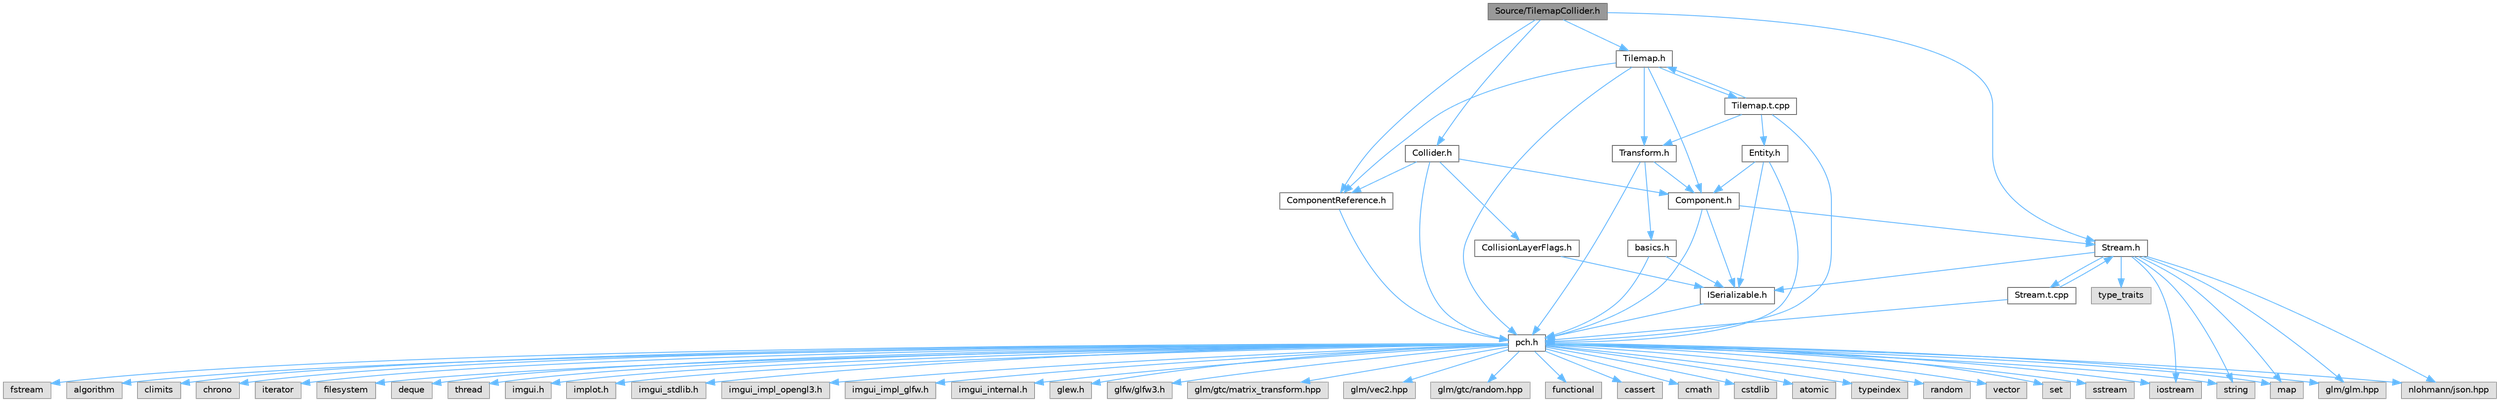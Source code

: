 digraph "Source/TilemapCollider.h"
{
 // LATEX_PDF_SIZE
  bgcolor="transparent";
  edge [fontname=Helvetica,fontsize=10,labelfontname=Helvetica,labelfontsize=10];
  node [fontname=Helvetica,fontsize=10,shape=box,height=0.2,width=0.4];
  Node1 [id="Node000001",label="Source/TilemapCollider.h",height=0.2,width=0.4,color="gray40", fillcolor="grey60", style="filled", fontcolor="black",tooltip="tilemap collider"];
  Node1 -> Node2 [id="edge1_Node000001_Node000002",color="steelblue1",style="solid",tooltip=" "];
  Node2 [id="Node000002",label="Collider.h",height=0.2,width=0.4,color="grey40", fillcolor="white", style="filled",URL="$de/d94/Collider_8h.html",tooltip="Base component for detecting collisions."];
  Node2 -> Node3 [id="edge2_Node000002_Node000003",color="steelblue1",style="solid",tooltip=" "];
  Node3 [id="Node000003",label="pch.h",height=0.2,width=0.4,color="grey40", fillcolor="white", style="filled",URL="$de/d3a/pch_8h.html",tooltip="This is a precompiled header file."];
  Node3 -> Node4 [id="edge3_Node000003_Node000004",color="steelblue1",style="solid",tooltip=" "];
  Node4 [id="Node000004",label="functional",height=0.2,width=0.4,color="grey60", fillcolor="#E0E0E0", style="filled",tooltip=" "];
  Node3 -> Node5 [id="edge4_Node000003_Node000005",color="steelblue1",style="solid",tooltip=" "];
  Node5 [id="Node000005",label="iostream",height=0.2,width=0.4,color="grey60", fillcolor="#E0E0E0", style="filled",tooltip=" "];
  Node3 -> Node6 [id="edge5_Node000003_Node000006",color="steelblue1",style="solid",tooltip=" "];
  Node6 [id="Node000006",label="cassert",height=0.2,width=0.4,color="grey60", fillcolor="#E0E0E0", style="filled",tooltip=" "];
  Node3 -> Node7 [id="edge6_Node000003_Node000007",color="steelblue1",style="solid",tooltip=" "];
  Node7 [id="Node000007",label="cmath",height=0.2,width=0.4,color="grey60", fillcolor="#E0E0E0", style="filled",tooltip=" "];
  Node3 -> Node8 [id="edge7_Node000003_Node000008",color="steelblue1",style="solid",tooltip=" "];
  Node8 [id="Node000008",label="cstdlib",height=0.2,width=0.4,color="grey60", fillcolor="#E0E0E0", style="filled",tooltip=" "];
  Node3 -> Node9 [id="edge8_Node000003_Node000009",color="steelblue1",style="solid",tooltip=" "];
  Node9 [id="Node000009",label="atomic",height=0.2,width=0.4,color="grey60", fillcolor="#E0E0E0", style="filled",tooltip=" "];
  Node3 -> Node10 [id="edge9_Node000003_Node000010",color="steelblue1",style="solid",tooltip=" "];
  Node10 [id="Node000010",label="typeindex",height=0.2,width=0.4,color="grey60", fillcolor="#E0E0E0", style="filled",tooltip=" "];
  Node3 -> Node11 [id="edge10_Node000003_Node000011",color="steelblue1",style="solid",tooltip=" "];
  Node11 [id="Node000011",label="random",height=0.2,width=0.4,color="grey60", fillcolor="#E0E0E0", style="filled",tooltip=" "];
  Node3 -> Node12 [id="edge11_Node000003_Node000012",color="steelblue1",style="solid",tooltip=" "];
  Node12 [id="Node000012",label="vector",height=0.2,width=0.4,color="grey60", fillcolor="#E0E0E0", style="filled",tooltip=" "];
  Node3 -> Node13 [id="edge12_Node000003_Node000013",color="steelblue1",style="solid",tooltip=" "];
  Node13 [id="Node000013",label="string",height=0.2,width=0.4,color="grey60", fillcolor="#E0E0E0", style="filled",tooltip=" "];
  Node3 -> Node14 [id="edge13_Node000003_Node000014",color="steelblue1",style="solid",tooltip=" "];
  Node14 [id="Node000014",label="map",height=0.2,width=0.4,color="grey60", fillcolor="#E0E0E0", style="filled",tooltip=" "];
  Node3 -> Node15 [id="edge14_Node000003_Node000015",color="steelblue1",style="solid",tooltip=" "];
  Node15 [id="Node000015",label="set",height=0.2,width=0.4,color="grey60", fillcolor="#E0E0E0", style="filled",tooltip=" "];
  Node3 -> Node16 [id="edge15_Node000003_Node000016",color="steelblue1",style="solid",tooltip=" "];
  Node16 [id="Node000016",label="sstream",height=0.2,width=0.4,color="grey60", fillcolor="#E0E0E0", style="filled",tooltip=" "];
  Node3 -> Node17 [id="edge16_Node000003_Node000017",color="steelblue1",style="solid",tooltip=" "];
  Node17 [id="Node000017",label="fstream",height=0.2,width=0.4,color="grey60", fillcolor="#E0E0E0", style="filled",tooltip=" "];
  Node3 -> Node18 [id="edge17_Node000003_Node000018",color="steelblue1",style="solid",tooltip=" "];
  Node18 [id="Node000018",label="algorithm",height=0.2,width=0.4,color="grey60", fillcolor="#E0E0E0", style="filled",tooltip=" "];
  Node3 -> Node19 [id="edge18_Node000003_Node000019",color="steelblue1",style="solid",tooltip=" "];
  Node19 [id="Node000019",label="climits",height=0.2,width=0.4,color="grey60", fillcolor="#E0E0E0", style="filled",tooltip=" "];
  Node3 -> Node20 [id="edge19_Node000003_Node000020",color="steelblue1",style="solid",tooltip=" "];
  Node20 [id="Node000020",label="chrono",height=0.2,width=0.4,color="grey60", fillcolor="#E0E0E0", style="filled",tooltip=" "];
  Node3 -> Node21 [id="edge20_Node000003_Node000021",color="steelblue1",style="solid",tooltip=" "];
  Node21 [id="Node000021",label="iterator",height=0.2,width=0.4,color="grey60", fillcolor="#E0E0E0", style="filled",tooltip=" "];
  Node3 -> Node22 [id="edge21_Node000003_Node000022",color="steelblue1",style="solid",tooltip=" "];
  Node22 [id="Node000022",label="filesystem",height=0.2,width=0.4,color="grey60", fillcolor="#E0E0E0", style="filled",tooltip=" "];
  Node3 -> Node23 [id="edge22_Node000003_Node000023",color="steelblue1",style="solid",tooltip=" "];
  Node23 [id="Node000023",label="deque",height=0.2,width=0.4,color="grey60", fillcolor="#E0E0E0", style="filled",tooltip=" "];
  Node3 -> Node24 [id="edge23_Node000003_Node000024",color="steelblue1",style="solid",tooltip=" "];
  Node24 [id="Node000024",label="thread",height=0.2,width=0.4,color="grey60", fillcolor="#E0E0E0", style="filled",tooltip=" "];
  Node3 -> Node25 [id="edge24_Node000003_Node000025",color="steelblue1",style="solid",tooltip=" "];
  Node25 [id="Node000025",label="imgui.h",height=0.2,width=0.4,color="grey60", fillcolor="#E0E0E0", style="filled",tooltip=" "];
  Node3 -> Node26 [id="edge25_Node000003_Node000026",color="steelblue1",style="solid",tooltip=" "];
  Node26 [id="Node000026",label="implot.h",height=0.2,width=0.4,color="grey60", fillcolor="#E0E0E0", style="filled",tooltip=" "];
  Node3 -> Node27 [id="edge26_Node000003_Node000027",color="steelblue1",style="solid",tooltip=" "];
  Node27 [id="Node000027",label="imgui_stdlib.h",height=0.2,width=0.4,color="grey60", fillcolor="#E0E0E0", style="filled",tooltip=" "];
  Node3 -> Node28 [id="edge27_Node000003_Node000028",color="steelblue1",style="solid",tooltip=" "];
  Node28 [id="Node000028",label="imgui_impl_opengl3.h",height=0.2,width=0.4,color="grey60", fillcolor="#E0E0E0", style="filled",tooltip=" "];
  Node3 -> Node29 [id="edge28_Node000003_Node000029",color="steelblue1",style="solid",tooltip=" "];
  Node29 [id="Node000029",label="imgui_impl_glfw.h",height=0.2,width=0.4,color="grey60", fillcolor="#E0E0E0", style="filled",tooltip=" "];
  Node3 -> Node30 [id="edge29_Node000003_Node000030",color="steelblue1",style="solid",tooltip=" "];
  Node30 [id="Node000030",label="imgui_internal.h",height=0.2,width=0.4,color="grey60", fillcolor="#E0E0E0", style="filled",tooltip=" "];
  Node3 -> Node31 [id="edge30_Node000003_Node000031",color="steelblue1",style="solid",tooltip=" "];
  Node31 [id="Node000031",label="glew.h",height=0.2,width=0.4,color="grey60", fillcolor="#E0E0E0", style="filled",tooltip=" "];
  Node3 -> Node32 [id="edge31_Node000003_Node000032",color="steelblue1",style="solid",tooltip=" "];
  Node32 [id="Node000032",label="glfw/glfw3.h",height=0.2,width=0.4,color="grey60", fillcolor="#E0E0E0", style="filled",tooltip=" "];
  Node3 -> Node33 [id="edge32_Node000003_Node000033",color="steelblue1",style="solid",tooltip=" "];
  Node33 [id="Node000033",label="glm/glm.hpp",height=0.2,width=0.4,color="grey60", fillcolor="#E0E0E0", style="filled",tooltip=" "];
  Node3 -> Node34 [id="edge33_Node000003_Node000034",color="steelblue1",style="solid",tooltip=" "];
  Node34 [id="Node000034",label="glm/gtc/matrix_transform.hpp",height=0.2,width=0.4,color="grey60", fillcolor="#E0E0E0", style="filled",tooltip=" "];
  Node3 -> Node35 [id="edge34_Node000003_Node000035",color="steelblue1",style="solid",tooltip=" "];
  Node35 [id="Node000035",label="glm/vec2.hpp",height=0.2,width=0.4,color="grey60", fillcolor="#E0E0E0", style="filled",tooltip=" "];
  Node3 -> Node36 [id="edge35_Node000003_Node000036",color="steelblue1",style="solid",tooltip=" "];
  Node36 [id="Node000036",label="glm/gtc/random.hpp",height=0.2,width=0.4,color="grey60", fillcolor="#E0E0E0", style="filled",tooltip=" "];
  Node3 -> Node37 [id="edge36_Node000003_Node000037",color="steelblue1",style="solid",tooltip=" "];
  Node37 [id="Node000037",label="nlohmann/json.hpp",height=0.2,width=0.4,color="grey60", fillcolor="#E0E0E0", style="filled",tooltip=" "];
  Node2 -> Node38 [id="edge37_Node000002_Node000038",color="steelblue1",style="solid",tooltip=" "];
  Node38 [id="Node000038",label="Component.h",height=0.2,width=0.4,color="grey40", fillcolor="white", style="filled",URL="$d0/da1/Component_8h.html",tooltip="Virtual component header."];
  Node38 -> Node3 [id="edge38_Node000038_Node000003",color="steelblue1",style="solid",tooltip=" "];
  Node38 -> Node39 [id="edge39_Node000038_Node000039",color="steelblue1",style="solid",tooltip=" "];
  Node39 [id="Node000039",label="ISerializable.h",height=0.2,width=0.4,color="grey40", fillcolor="white", style="filled",URL="$dd/d7f/ISerializable_8h.html",tooltip="interface for all serializable objects"];
  Node39 -> Node3 [id="edge40_Node000039_Node000003",color="steelblue1",style="solid",tooltip=" "];
  Node38 -> Node40 [id="edge41_Node000038_Node000040",color="steelblue1",style="solid",tooltip=" "];
  Node40 [id="Node000040",label="Stream.h",height=0.2,width=0.4,color="grey40", fillcolor="white", style="filled",URL="$de/dd1/Stream_8h.html",tooltip="JSON File reading/writing."];
  Node40 -> Node13 [id="edge42_Node000040_Node000013",color="steelblue1",style="solid",tooltip=" "];
  Node40 -> Node14 [id="edge43_Node000040_Node000014",color="steelblue1",style="solid",tooltip=" "];
  Node40 -> Node33 [id="edge44_Node000040_Node000033",color="steelblue1",style="solid",tooltip=" "];
  Node40 -> Node37 [id="edge45_Node000040_Node000037",color="steelblue1",style="solid",tooltip=" "];
  Node40 -> Node41 [id="edge46_Node000040_Node000041",color="steelblue1",style="solid",tooltip=" "];
  Node41 [id="Node000041",label="type_traits",height=0.2,width=0.4,color="grey60", fillcolor="#E0E0E0", style="filled",tooltip=" "];
  Node40 -> Node5 [id="edge47_Node000040_Node000005",color="steelblue1",style="solid",tooltip=" "];
  Node40 -> Node39 [id="edge48_Node000040_Node000039",color="steelblue1",style="solid",tooltip=" "];
  Node40 -> Node42 [id="edge49_Node000040_Node000042",color="steelblue1",style="solid",tooltip=" "];
  Node42 [id="Node000042",label="Stream.t.cpp",height=0.2,width=0.4,color="grey40", fillcolor="white", style="filled",URL="$d5/d73/Stream_8t_8cpp.html",tooltip="JSON File reading/writing."];
  Node42 -> Node3 [id="edge50_Node000042_Node000003",color="steelblue1",style="solid",tooltip=" "];
  Node42 -> Node40 [id="edge51_Node000042_Node000040",color="steelblue1",style="solid",tooltip=" "];
  Node2 -> Node43 [id="edge52_Node000002_Node000043",color="steelblue1",style="solid",tooltip=" "];
  Node43 [id="Node000043",label="ComponentReference.h",height=0.2,width=0.4,color="grey40", fillcolor="white", style="filled",URL="$d2/dba/ComponentReference_8h.html",tooltip="a reference to a component in the scene"];
  Node43 -> Node3 [id="edge53_Node000043_Node000003",color="steelblue1",style="solid",tooltip=" "];
  Node2 -> Node44 [id="edge54_Node000002_Node000044",color="steelblue1",style="solid",tooltip=" "];
  Node44 [id="Node000044",label="CollisionLayerFlags.h",height=0.2,width=0.4,color="grey40", fillcolor="white", style="filled",URL="$d1/d9d/CollisionLayerFlags_8h.html",tooltip="struct that determines which collision layers to interact with"];
  Node44 -> Node39 [id="edge55_Node000044_Node000039",color="steelblue1",style="solid",tooltip=" "];
  Node1 -> Node40 [id="edge56_Node000001_Node000040",color="steelblue1",style="solid",tooltip=" "];
  Node1 -> Node43 [id="edge57_Node000001_Node000043",color="steelblue1",style="solid",tooltip=" "];
  Node1 -> Node45 [id="edge58_Node000001_Node000045",color="steelblue1",style="solid",tooltip=" "];
  Node45 [id="Node000045",label="Tilemap.h",height=0.2,width=0.4,color="grey40", fillcolor="white", style="filled",URL="$d8/d44/Tilemap_8h.html",tooltip="Tilemap component - loads and manages a tilemap array."];
  Node45 -> Node3 [id="edge59_Node000045_Node000003",color="steelblue1",style="solid",tooltip=" "];
  Node45 -> Node38 [id="edge60_Node000045_Node000038",color="steelblue1",style="solid",tooltip=" "];
  Node45 -> Node43 [id="edge61_Node000045_Node000043",color="steelblue1",style="solid",tooltip=" "];
  Node45 -> Node46 [id="edge62_Node000045_Node000046",color="steelblue1",style="solid",tooltip=" "];
  Node46 [id="Node000046",label="Transform.h",height=0.2,width=0.4,color="grey40", fillcolor="white", style="filled",URL="$de/dfb/Transform_8h.html",tooltip="Transform."];
  Node46 -> Node3 [id="edge63_Node000046_Node000003",color="steelblue1",style="solid",tooltip=" "];
  Node46 -> Node47 [id="edge64_Node000046_Node000047",color="steelblue1",style="solid",tooltip=" "];
  Node47 [id="Node000047",label="basics.h",height=0.2,width=0.4,color="grey40", fillcolor="white", style="filled",URL="$dc/dcc/basics_8h_source.html",tooltip=" "];
  Node47 -> Node3 [id="edge65_Node000047_Node000003",color="steelblue1",style="solid",tooltip=" "];
  Node47 -> Node39 [id="edge66_Node000047_Node000039",color="steelblue1",style="solid",tooltip=" "];
  Node46 -> Node38 [id="edge67_Node000046_Node000038",color="steelblue1",style="solid",tooltip=" "];
  Node45 -> Node48 [id="edge68_Node000045_Node000048",color="steelblue1",style="solid",tooltip=" "];
  Node48 [id="Node000048",label="Tilemap.t.cpp",height=0.2,width=0.4,color="grey40", fillcolor="white", style="filled",URL="$da/de7/Tilemap_8t_8cpp.html",tooltip="Tilemap component - loads and manages a tilemap array."];
  Node48 -> Node3 [id="edge69_Node000048_Node000003",color="steelblue1",style="solid",tooltip=" "];
  Node48 -> Node45 [id="edge70_Node000048_Node000045",color="steelblue1",style="solid",tooltip=" "];
  Node48 -> Node49 [id="edge71_Node000048_Node000049",color="steelblue1",style="solid",tooltip=" "];
  Node49 [id="Node000049",label="Entity.h",height=0.2,width=0.4,color="grey40", fillcolor="white", style="filled",URL="$d4/da0/Entity_8h.html",tooltip="Entity class which holds Components."];
  Node49 -> Node3 [id="edge72_Node000049_Node000003",color="steelblue1",style="solid",tooltip=" "];
  Node49 -> Node38 [id="edge73_Node000049_Node000038",color="steelblue1",style="solid",tooltip=" "];
  Node49 -> Node39 [id="edge74_Node000049_Node000039",color="steelblue1",style="solid",tooltip=" "];
  Node48 -> Node46 [id="edge75_Node000048_Node000046",color="steelblue1",style="solid",tooltip=" "];
}
